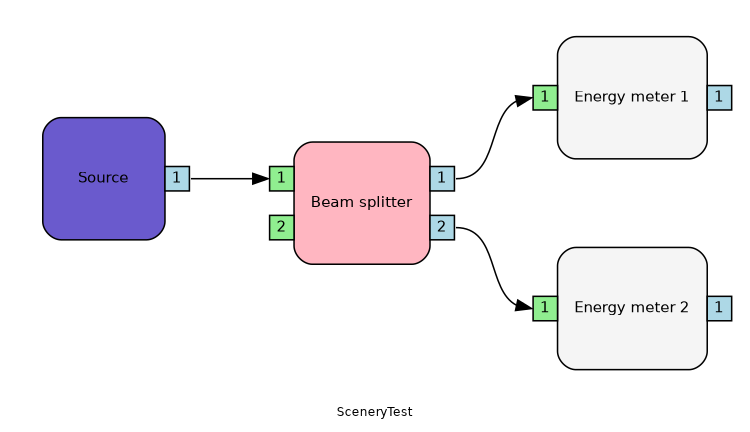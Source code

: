 digraph {
	fontsize = 8
	size = 5.0;
	dpi = 400.0;
	compound = true;
	rankdir = "LR";
	label="SceneryTest"
	fontname="Helvetica"
	node [fontname="Helvetica" fontsize = 10]
	edge [fontname="Helvetica"]

	i0 [
		shape=plaintext
		label=<
		<TABLE BORDER="0" CELLBORDER="0" CELLSPACING="0" CELLPADDING="0" ALIGN="CENTER">
			<TR BORDER="0">
				<TD ALIGN="CENTER" HEIGHT="16" WIDTH="16"> </TD>
				<TD ALIGN="CENTER" HEIGHT="16" WIDTH="16"> </TD>
				<TD ALIGN="CENTER" HEIGHT="16" WIDTH="16"> </TD>
				<TD ALIGN="CENTER" HEIGHT="16" WIDTH="16"> </TD>
				<TD ALIGN="CENTER" HEIGHT="16" WIDTH="16"> </TD>
				<TD ALIGN="CENTER" HEIGHT="16" WIDTH="16"> </TD>
				<TD ALIGN="CENTER" HEIGHT="16" WIDTH="16"> </TD>
			</TR>
			<TR BORDER="0">
				<TD ALIGN="CENTER" HEIGHT="16" WIDTH="16"> </TD>
				<TD ROWSPAN="5" COLSPAN="5" BGCOLOR="slateblue" WIDTH="80" HEIGHT="80" BORDER="1" ALIGN="CENTER" CELLPADDING="10" STYLE="ROUNDED">Source</TD>
				<TD ALIGN="CENTER" HEIGHT="16" WIDTH="16"> </TD>
			</TR>
			<TR BORDER="0">
				<TD ALIGN="CENTER" HEIGHT="16" WIDTH="16"> </TD>
				<TD ALIGN="CENTER" HEIGHT="16" WIDTH="16"> </TD>
			</TR>
			<TR BORDER="0">
				<TD ALIGN="CENTER" HEIGHT="16" WIDTH="16"> </TD>
				<TD HEIGHT="16" WIDTH="16" PORT="out1" BORDER="1" BGCOLOR="lightblue" HREF="" TOOLTIP="Output port 1: out1">1</TD>
			</TR>
			<TR BORDER="0">
				<TD ALIGN="CENTER" HEIGHT="16" WIDTH="16"> </TD>
				<TD ALIGN="CENTER" HEIGHT="16" WIDTH="16"> </TD>
			</TR>
			<TR BORDER="0">
				<TD ALIGN="CENTER" HEIGHT="16" WIDTH="16"> </TD>
				<TD ALIGN="CENTER" HEIGHT="16" WIDTH="16"> </TD>
			</TR>
			<TR BORDER="0">
				<TD ALIGN="CENTER" HEIGHT="16" WIDTH="16"> </TD>
				<TD ALIGN="CENTER" HEIGHT="16" WIDTH="16"> </TD>
				<TD ALIGN="CENTER" HEIGHT="16" WIDTH="16"> </TD>
				<TD ALIGN="CENTER" HEIGHT="16" WIDTH="16"> </TD>
				<TD ALIGN="CENTER" HEIGHT="16" WIDTH="16"> </TD>
				<TD ALIGN="CENTER" HEIGHT="16" WIDTH="16"> </TD>
				<TD ALIGN="CENTER" HEIGHT="16" WIDTH="16"> </TD>
			</TR>
			</TABLE>
		>];
	i1 [
		shape=plaintext
		label=<
		<TABLE BORDER="0" CELLBORDER="0" CELLSPACING="0" CELLPADDING="0" ALIGN="CENTER">
			<TR BORDER="0">
				<TD ALIGN="CENTER" HEIGHT="16" WIDTH="16"> </TD>
				<TD ALIGN="CENTER" HEIGHT="16" WIDTH="16"> </TD>
				<TD ALIGN="CENTER" HEIGHT="16" WIDTH="16"> </TD>
				<TD ALIGN="CENTER" HEIGHT="16" WIDTH="16"> </TD>
				<TD ALIGN="CENTER" HEIGHT="16" WIDTH="16"> </TD>
				<TD ALIGN="CENTER" HEIGHT="16" WIDTH="16"> </TD>
				<TD ALIGN="CENTER" HEIGHT="16" WIDTH="16"> </TD>
			</TR>
			<TR BORDER="0">
				<TD ALIGN="CENTER" HEIGHT="16" WIDTH="16"> </TD>
				<TD ROWSPAN="5" COLSPAN="5" BGCOLOR="lightpink" WIDTH="80" HEIGHT="80" BORDER="1" ALIGN="CENTER" CELLPADDING="10" STYLE="ROUNDED">Beam splitter</TD>
				<TD ALIGN="CENTER" HEIGHT="16" WIDTH="16"> </TD>
			</TR>
			<TR BORDER="0">
				<TD HEIGHT="16" WIDTH="16" PORT="input1" BORDER="1" BGCOLOR="lightgreen" HREF="" TOOLTIP="Input port 1: input1">1</TD>
				<TD HEIGHT="16" WIDTH="16" PORT="out1_trans1_refl2" BORDER="1" BGCOLOR="lightblue" HREF="" TOOLTIP="Output port 1: out1_trans1_refl2">1</TD>
			</TR>
			<TR BORDER="0">
				<TD ALIGN="CENTER" HEIGHT="16" WIDTH="16"> </TD>
				<TD ALIGN="CENTER" HEIGHT="16" WIDTH="16"> </TD>
			</TR>
			<TR BORDER="0">
				<TD HEIGHT="16" WIDTH="16" PORT="input2" BORDER="1" BGCOLOR="lightgreen" HREF="" TOOLTIP="Input port 2: input2">2</TD>
				<TD HEIGHT="16" WIDTH="16" PORT="out2_trans2_refl1" BORDER="1" BGCOLOR="lightblue" HREF="" TOOLTIP="Output port 2: out2_trans2_refl1">2</TD>
			</TR>
			<TR BORDER="0">
				<TD ALIGN="CENTER" HEIGHT="16" WIDTH="16"> </TD>
				<TD ALIGN="CENTER" HEIGHT="16" WIDTH="16"> </TD>
			</TR>
			<TR BORDER="0">
				<TD ALIGN="CENTER" HEIGHT="16" WIDTH="16"> </TD>
				<TD ALIGN="CENTER" HEIGHT="16" WIDTH="16"> </TD>
				<TD ALIGN="CENTER" HEIGHT="16" WIDTH="16"> </TD>
				<TD ALIGN="CENTER" HEIGHT="16" WIDTH="16"> </TD>
				<TD ALIGN="CENTER" HEIGHT="16" WIDTH="16"> </TD>
				<TD ALIGN="CENTER" HEIGHT="16" WIDTH="16"> </TD>
				<TD ALIGN="CENTER" HEIGHT="16" WIDTH="16"> </TD>
			</TR>
			</TABLE>
		>];
	i2 [
		shape=plaintext
		label=<
		<TABLE BORDER="0" CELLBORDER="0" CELLSPACING="0" CELLPADDING="0" ALIGN="CENTER">
			<TR BORDER="0">
				<TD ALIGN="CENTER" HEIGHT="16" WIDTH="16"> </TD>
				<TD ALIGN="CENTER" HEIGHT="16" WIDTH="16"> </TD>
				<TD ALIGN="CENTER" HEIGHT="16" WIDTH="16"> </TD>
				<TD ALIGN="CENTER" HEIGHT="16" WIDTH="16"> </TD>
				<TD ALIGN="CENTER" HEIGHT="16" WIDTH="16"> </TD>
				<TD ALIGN="CENTER" HEIGHT="16" WIDTH="16"> </TD>
				<TD ALIGN="CENTER" HEIGHT="16" WIDTH="16"> </TD>
			</TR>
			<TR BORDER="0">
				<TD ALIGN="CENTER" HEIGHT="16" WIDTH="16"> </TD>
				<TD ROWSPAN="5" COLSPAN="5" BGCOLOR="whitesmoke" WIDTH="80" HEIGHT="80" BORDER="1" ALIGN="CENTER" CELLPADDING="10" STYLE="ROUNDED">Energy meter 1</TD>
				<TD ALIGN="CENTER" HEIGHT="16" WIDTH="16"> </TD>
			</TR>
			<TR BORDER="0">
				<TD ALIGN="CENTER" HEIGHT="16" WIDTH="16"> </TD>
				<TD ALIGN="CENTER" HEIGHT="16" WIDTH="16"> </TD>
			</TR>
			<TR BORDER="0">
				<TD HEIGHT="16" WIDTH="16" PORT="in1" BORDER="1" BGCOLOR="lightgreen" HREF="" TOOLTIP="Input port 1: in1">1</TD>
				<TD HEIGHT="16" WIDTH="16" PORT="out1" BORDER="1" BGCOLOR="lightblue" HREF="" TOOLTIP="Output port 1: out1">1</TD>
			</TR>
			<TR BORDER="0">
				<TD ALIGN="CENTER" HEIGHT="16" WIDTH="16"> </TD>
				<TD ALIGN="CENTER" HEIGHT="16" WIDTH="16"> </TD>
			</TR>
			<TR BORDER="0">
				<TD ALIGN="CENTER" HEIGHT="16" WIDTH="16"> </TD>
				<TD ALIGN="CENTER" HEIGHT="16" WIDTH="16"> </TD>
			</TR>
			<TR BORDER="0">
				<TD ALIGN="CENTER" HEIGHT="16" WIDTH="16"> </TD>
				<TD ALIGN="CENTER" HEIGHT="16" WIDTH="16"> </TD>
				<TD ALIGN="CENTER" HEIGHT="16" WIDTH="16"> </TD>
				<TD ALIGN="CENTER" HEIGHT="16" WIDTH="16"> </TD>
				<TD ALIGN="CENTER" HEIGHT="16" WIDTH="16"> </TD>
				<TD ALIGN="CENTER" HEIGHT="16" WIDTH="16"> </TD>
				<TD ALIGN="CENTER" HEIGHT="16" WIDTH="16"> </TD>
			</TR>
			</TABLE>
		>];
	i3 [
		shape=plaintext
		label=<
		<TABLE BORDER="0" CELLBORDER="0" CELLSPACING="0" CELLPADDING="0" ALIGN="CENTER">
			<TR BORDER="0">
				<TD ALIGN="CENTER" HEIGHT="16" WIDTH="16"> </TD>
				<TD ALIGN="CENTER" HEIGHT="16" WIDTH="16"> </TD>
				<TD ALIGN="CENTER" HEIGHT="16" WIDTH="16"> </TD>
				<TD ALIGN="CENTER" HEIGHT="16" WIDTH="16"> </TD>
				<TD ALIGN="CENTER" HEIGHT="16" WIDTH="16"> </TD>
				<TD ALIGN="CENTER" HEIGHT="16" WIDTH="16"> </TD>
				<TD ALIGN="CENTER" HEIGHT="16" WIDTH="16"> </TD>
			</TR>
			<TR BORDER="0">
				<TD ALIGN="CENTER" HEIGHT="16" WIDTH="16"> </TD>
				<TD ROWSPAN="5" COLSPAN="5" BGCOLOR="whitesmoke" WIDTH="80" HEIGHT="80" BORDER="1" ALIGN="CENTER" CELLPADDING="10" STYLE="ROUNDED">Energy meter 2</TD>
				<TD ALIGN="CENTER" HEIGHT="16" WIDTH="16"> </TD>
			</TR>
			<TR BORDER="0">
				<TD ALIGN="CENTER" HEIGHT="16" WIDTH="16"> </TD>
				<TD ALIGN="CENTER" HEIGHT="16" WIDTH="16"> </TD>
			</TR>
			<TR BORDER="0">
				<TD HEIGHT="16" WIDTH="16" PORT="in1" BORDER="1" BGCOLOR="lightgreen" HREF="" TOOLTIP="Input port 1: in1">1</TD>
				<TD HEIGHT="16" WIDTH="16" PORT="out1" BORDER="1" BGCOLOR="lightblue" HREF="" TOOLTIP="Output port 1: out1">1</TD>
			</TR>
			<TR BORDER="0">
				<TD ALIGN="CENTER" HEIGHT="16" WIDTH="16"> </TD>
				<TD ALIGN="CENTER" HEIGHT="16" WIDTH="16"> </TD>
			</TR>
			<TR BORDER="0">
				<TD ALIGN="CENTER" HEIGHT="16" WIDTH="16"> </TD>
				<TD ALIGN="CENTER" HEIGHT="16" WIDTH="16"> </TD>
			</TR>
			<TR BORDER="0">
				<TD ALIGN="CENTER" HEIGHT="16" WIDTH="16"> </TD>
				<TD ALIGN="CENTER" HEIGHT="16" WIDTH="16"> </TD>
				<TD ALIGN="CENTER" HEIGHT="16" WIDTH="16"> </TD>
				<TD ALIGN="CENTER" HEIGHT="16" WIDTH="16"> </TD>
				<TD ALIGN="CENTER" HEIGHT="16" WIDTH="16"> </TD>
				<TD ALIGN="CENTER" HEIGHT="16" WIDTH="16"> </TD>
				<TD ALIGN="CENTER" HEIGHT="16" WIDTH="16"> </TD>
			</TR>
			</TABLE>
		>];
  i0:out1 -> i1:input1 
  i1:out1_trans1_refl2 -> i2:in1 
  i1:out2_trans2_refl1 -> i3:in1 
}
